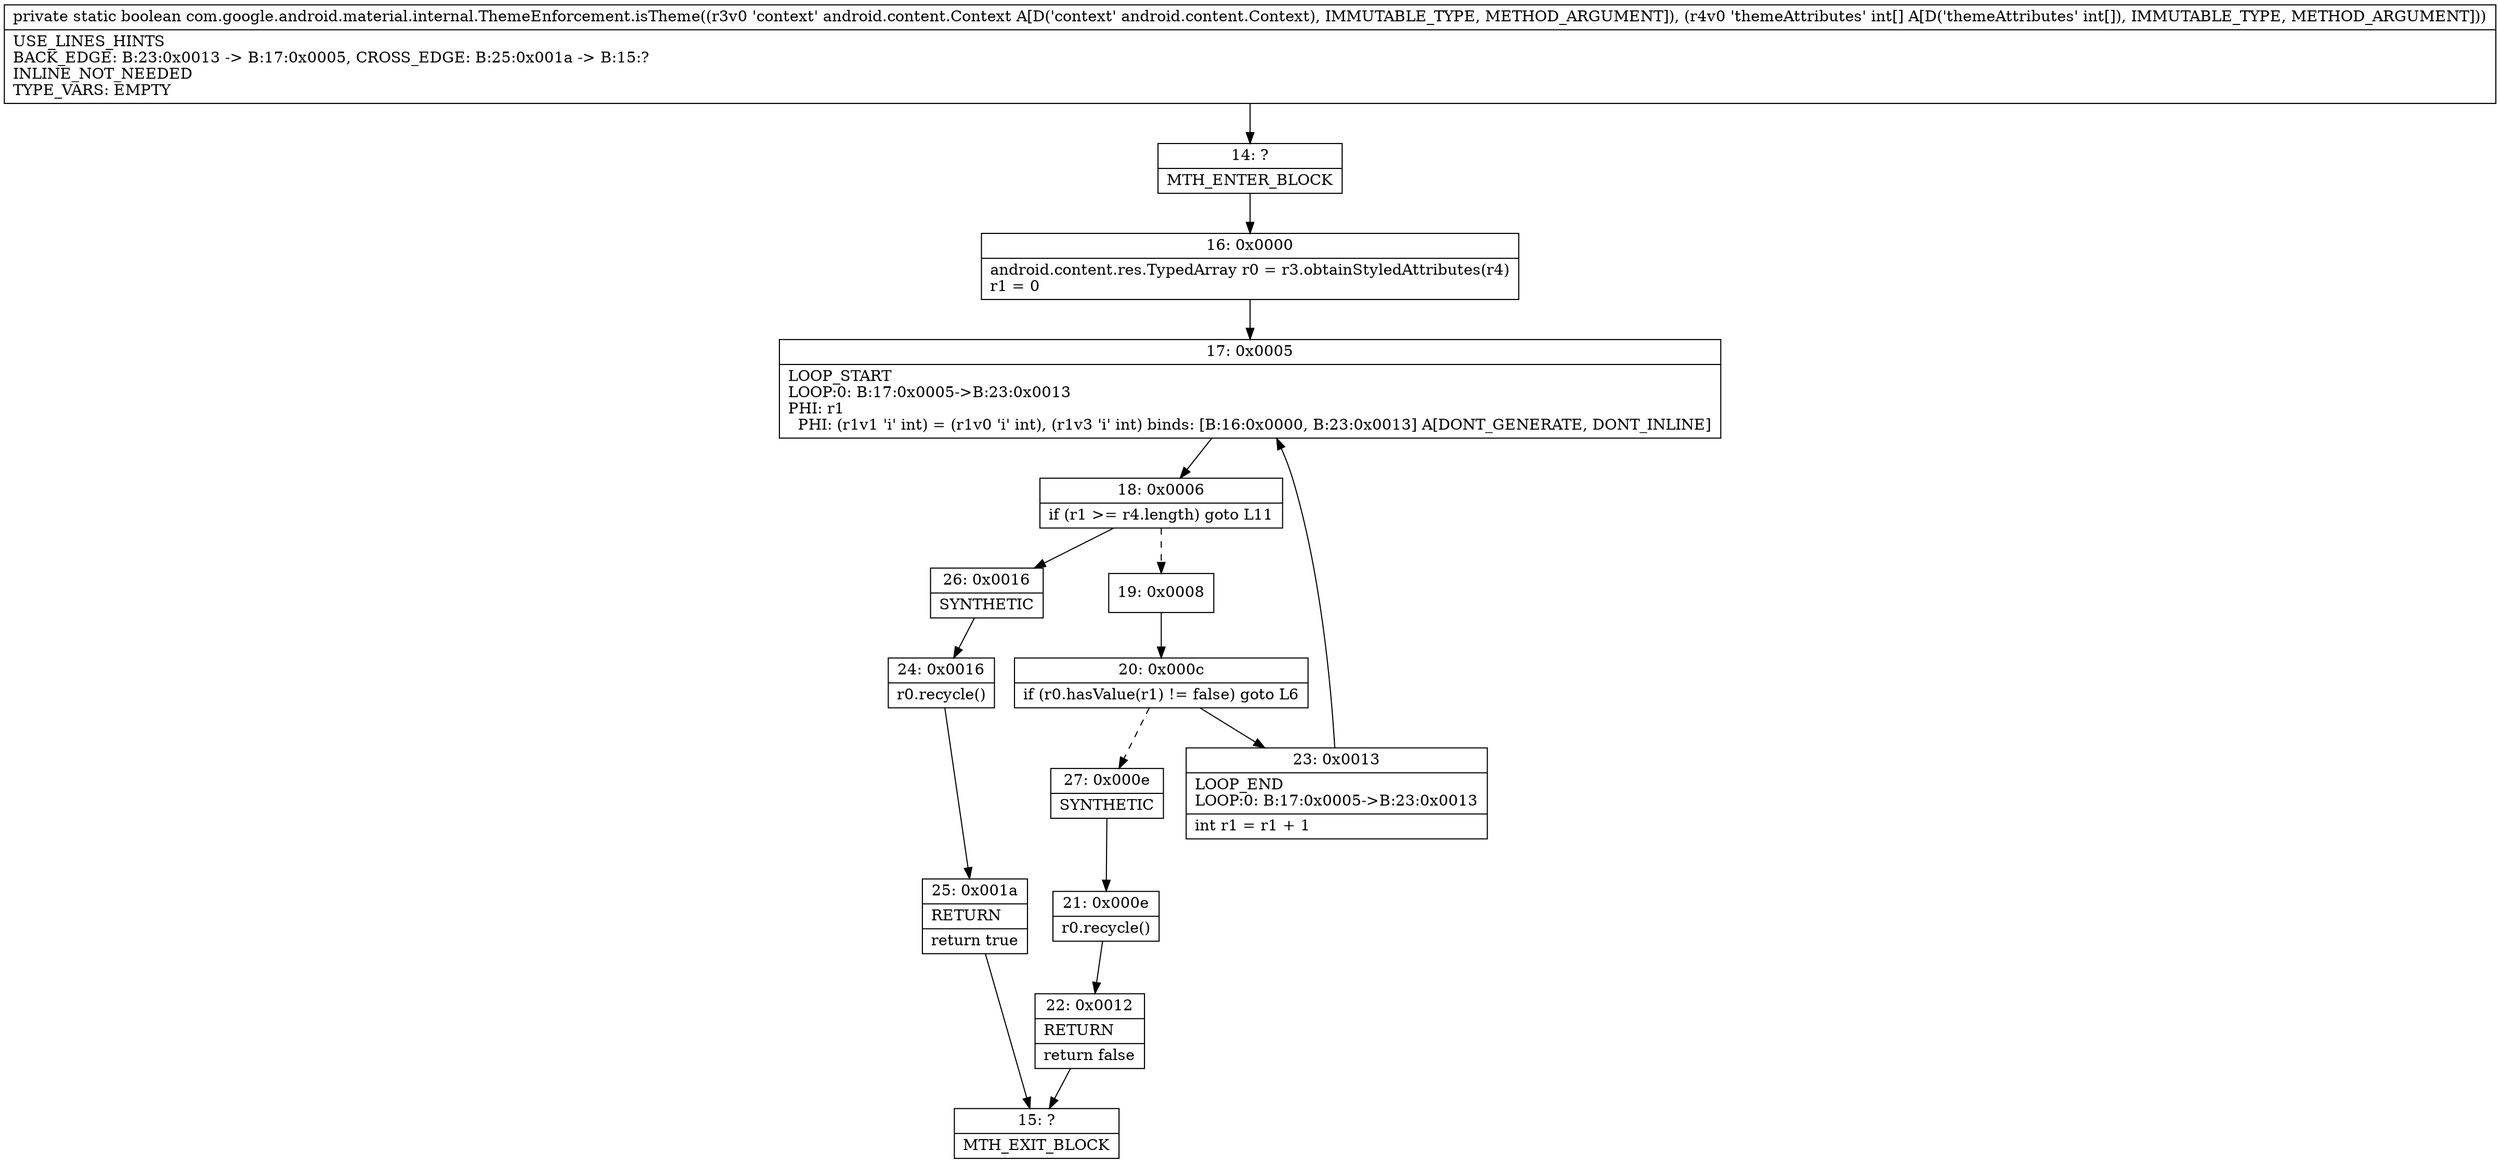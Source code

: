 digraph "CFG forcom.google.android.material.internal.ThemeEnforcement.isTheme(Landroid\/content\/Context;[I)Z" {
Node_14 [shape=record,label="{14\:\ ?|MTH_ENTER_BLOCK\l}"];
Node_16 [shape=record,label="{16\:\ 0x0000|android.content.res.TypedArray r0 = r3.obtainStyledAttributes(r4)\lr1 = 0\l}"];
Node_17 [shape=record,label="{17\:\ 0x0005|LOOP_START\lLOOP:0: B:17:0x0005\-\>B:23:0x0013\lPHI: r1 \l  PHI: (r1v1 'i' int) = (r1v0 'i' int), (r1v3 'i' int) binds: [B:16:0x0000, B:23:0x0013] A[DONT_GENERATE, DONT_INLINE]\l}"];
Node_18 [shape=record,label="{18\:\ 0x0006|if (r1 \>= r4.length) goto L11\l}"];
Node_19 [shape=record,label="{19\:\ 0x0008}"];
Node_20 [shape=record,label="{20\:\ 0x000c|if (r0.hasValue(r1) != false) goto L6\l}"];
Node_23 [shape=record,label="{23\:\ 0x0013|LOOP_END\lLOOP:0: B:17:0x0005\-\>B:23:0x0013\l|int r1 = r1 + 1\l}"];
Node_27 [shape=record,label="{27\:\ 0x000e|SYNTHETIC\l}"];
Node_21 [shape=record,label="{21\:\ 0x000e|r0.recycle()\l}"];
Node_22 [shape=record,label="{22\:\ 0x0012|RETURN\l|return false\l}"];
Node_15 [shape=record,label="{15\:\ ?|MTH_EXIT_BLOCK\l}"];
Node_26 [shape=record,label="{26\:\ 0x0016|SYNTHETIC\l}"];
Node_24 [shape=record,label="{24\:\ 0x0016|r0.recycle()\l}"];
Node_25 [shape=record,label="{25\:\ 0x001a|RETURN\l|return true\l}"];
MethodNode[shape=record,label="{private static boolean com.google.android.material.internal.ThemeEnforcement.isTheme((r3v0 'context' android.content.Context A[D('context' android.content.Context), IMMUTABLE_TYPE, METHOD_ARGUMENT]), (r4v0 'themeAttributes' int[] A[D('themeAttributes' int[]), IMMUTABLE_TYPE, METHOD_ARGUMENT]))  | USE_LINES_HINTS\lBACK_EDGE: B:23:0x0013 \-\> B:17:0x0005, CROSS_EDGE: B:25:0x001a \-\> B:15:?\lINLINE_NOT_NEEDED\lTYPE_VARS: EMPTY\l}"];
MethodNode -> Node_14;Node_14 -> Node_16;
Node_16 -> Node_17;
Node_17 -> Node_18;
Node_18 -> Node_19[style=dashed];
Node_18 -> Node_26;
Node_19 -> Node_20;
Node_20 -> Node_23;
Node_20 -> Node_27[style=dashed];
Node_23 -> Node_17;
Node_27 -> Node_21;
Node_21 -> Node_22;
Node_22 -> Node_15;
Node_26 -> Node_24;
Node_24 -> Node_25;
Node_25 -> Node_15;
}

